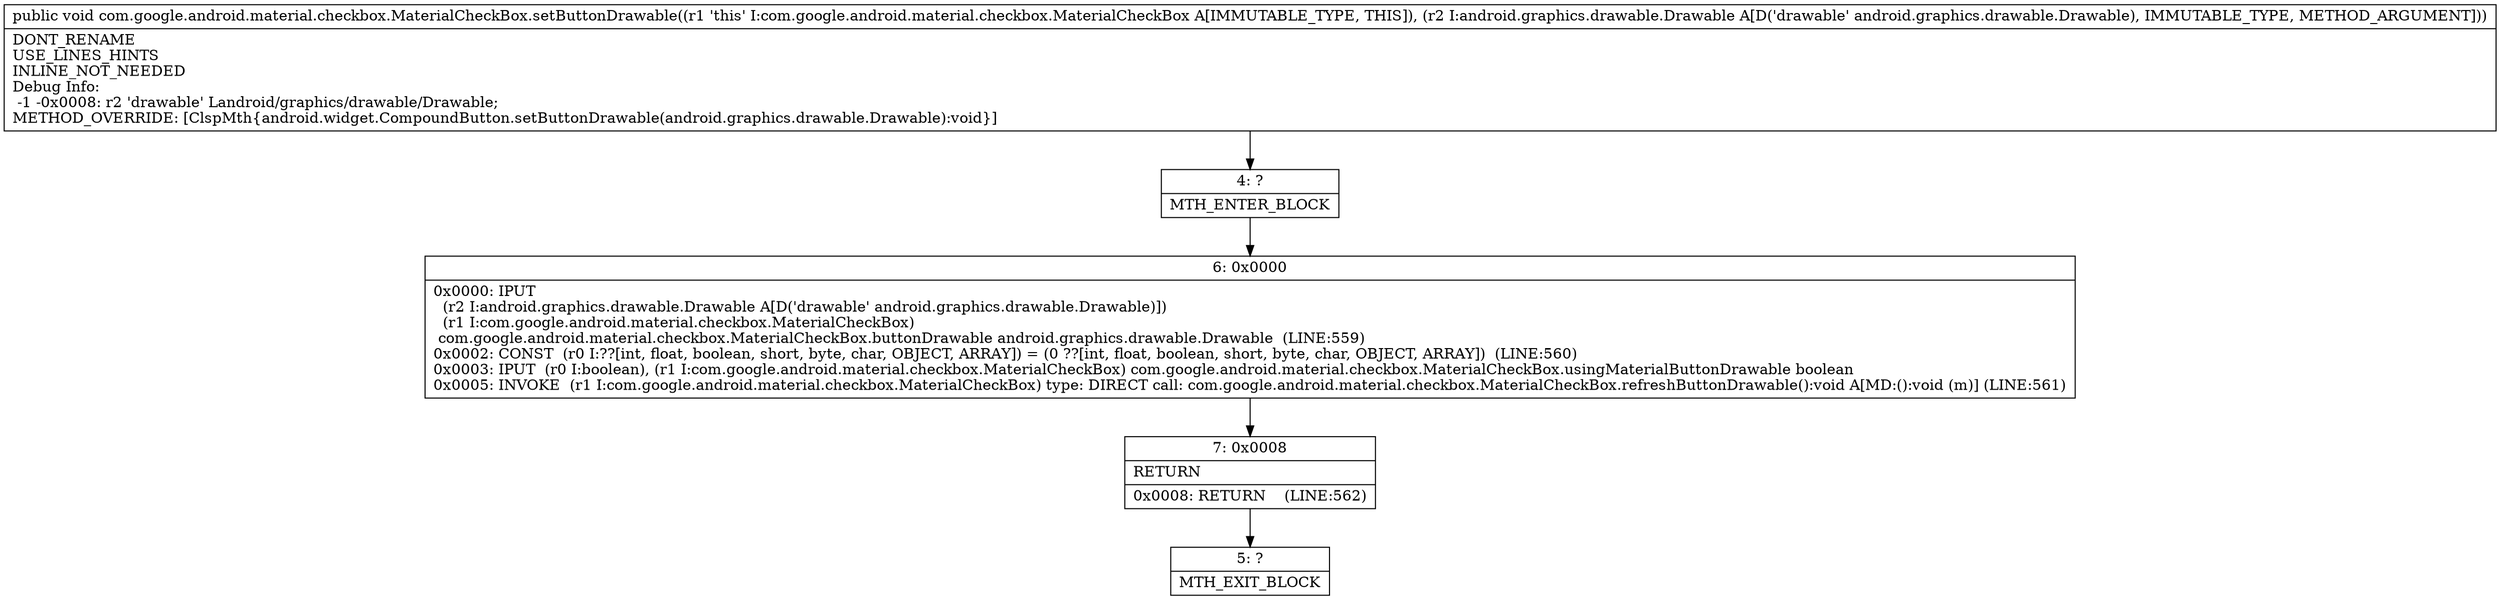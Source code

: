 digraph "CFG forcom.google.android.material.checkbox.MaterialCheckBox.setButtonDrawable(Landroid\/graphics\/drawable\/Drawable;)V" {
Node_4 [shape=record,label="{4\:\ ?|MTH_ENTER_BLOCK\l}"];
Node_6 [shape=record,label="{6\:\ 0x0000|0x0000: IPUT  \l  (r2 I:android.graphics.drawable.Drawable A[D('drawable' android.graphics.drawable.Drawable)])\l  (r1 I:com.google.android.material.checkbox.MaterialCheckBox)\l com.google.android.material.checkbox.MaterialCheckBox.buttonDrawable android.graphics.drawable.Drawable  (LINE:559)\l0x0002: CONST  (r0 I:??[int, float, boolean, short, byte, char, OBJECT, ARRAY]) = (0 ??[int, float, boolean, short, byte, char, OBJECT, ARRAY])  (LINE:560)\l0x0003: IPUT  (r0 I:boolean), (r1 I:com.google.android.material.checkbox.MaterialCheckBox) com.google.android.material.checkbox.MaterialCheckBox.usingMaterialButtonDrawable boolean \l0x0005: INVOKE  (r1 I:com.google.android.material.checkbox.MaterialCheckBox) type: DIRECT call: com.google.android.material.checkbox.MaterialCheckBox.refreshButtonDrawable():void A[MD:():void (m)] (LINE:561)\l}"];
Node_7 [shape=record,label="{7\:\ 0x0008|RETURN\l|0x0008: RETURN    (LINE:562)\l}"];
Node_5 [shape=record,label="{5\:\ ?|MTH_EXIT_BLOCK\l}"];
MethodNode[shape=record,label="{public void com.google.android.material.checkbox.MaterialCheckBox.setButtonDrawable((r1 'this' I:com.google.android.material.checkbox.MaterialCheckBox A[IMMUTABLE_TYPE, THIS]), (r2 I:android.graphics.drawable.Drawable A[D('drawable' android.graphics.drawable.Drawable), IMMUTABLE_TYPE, METHOD_ARGUMENT]))  | DONT_RENAME\lUSE_LINES_HINTS\lINLINE_NOT_NEEDED\lDebug Info:\l  \-1 \-0x0008: r2 'drawable' Landroid\/graphics\/drawable\/Drawable;\lMETHOD_OVERRIDE: [ClspMth\{android.widget.CompoundButton.setButtonDrawable(android.graphics.drawable.Drawable):void\}]\l}"];
MethodNode -> Node_4;Node_4 -> Node_6;
Node_6 -> Node_7;
Node_7 -> Node_5;
}

